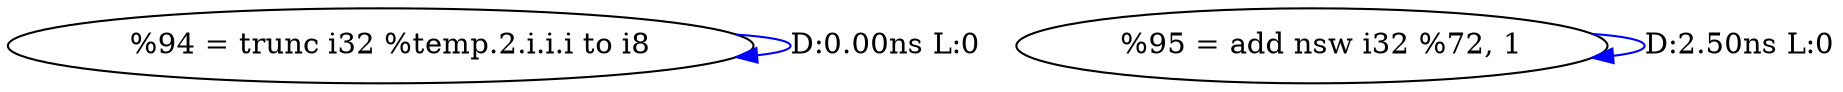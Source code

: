 digraph {
Node0x36d51c0[label="  %94 = trunc i32 %temp.2.i.i.i to i8"];
Node0x36d51c0 -> Node0x36d51c0[label="D:0.00ns L:0",color=blue];
Node0x36d53c0[label="  %95 = add nsw i32 %72, 1"];
Node0x36d53c0 -> Node0x36d53c0[label="D:2.50ns L:0",color=blue];
}
